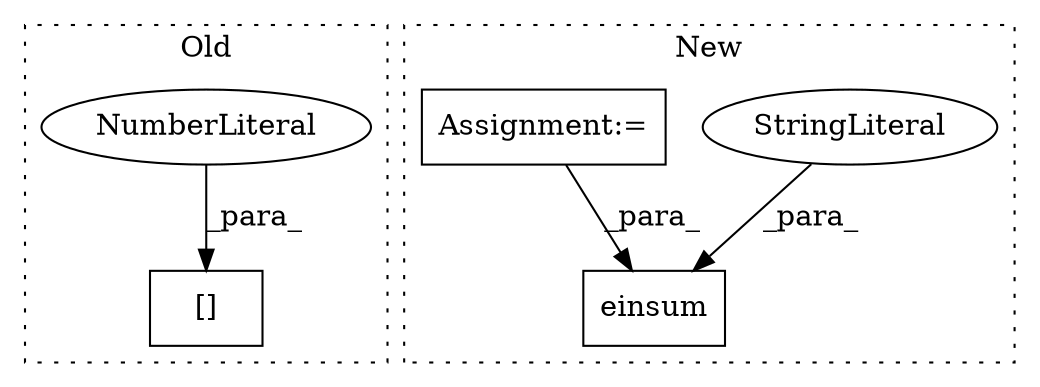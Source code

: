 digraph G {
subgraph cluster0 {
1 [label="[]" a="2" s="3088,3102" l="13,1" shape="box"];
4 [label="NumberLiteral" a="34" s="3101" l="1" shape="ellipse"];
label = "Old";
style="dotted";
}
subgraph cluster1 {
2 [label="einsum" a="32" s="2887,2921" l="7,1" shape="box"];
3 [label="StringLiteral" a="45" s="2894" l="18" shape="ellipse"];
5 [label="Assignment:=" a="7" s="2721" l="1" shape="box"];
label = "New";
style="dotted";
}
3 -> 2 [label="_para_"];
4 -> 1 [label="_para_"];
5 -> 2 [label="_para_"];
}